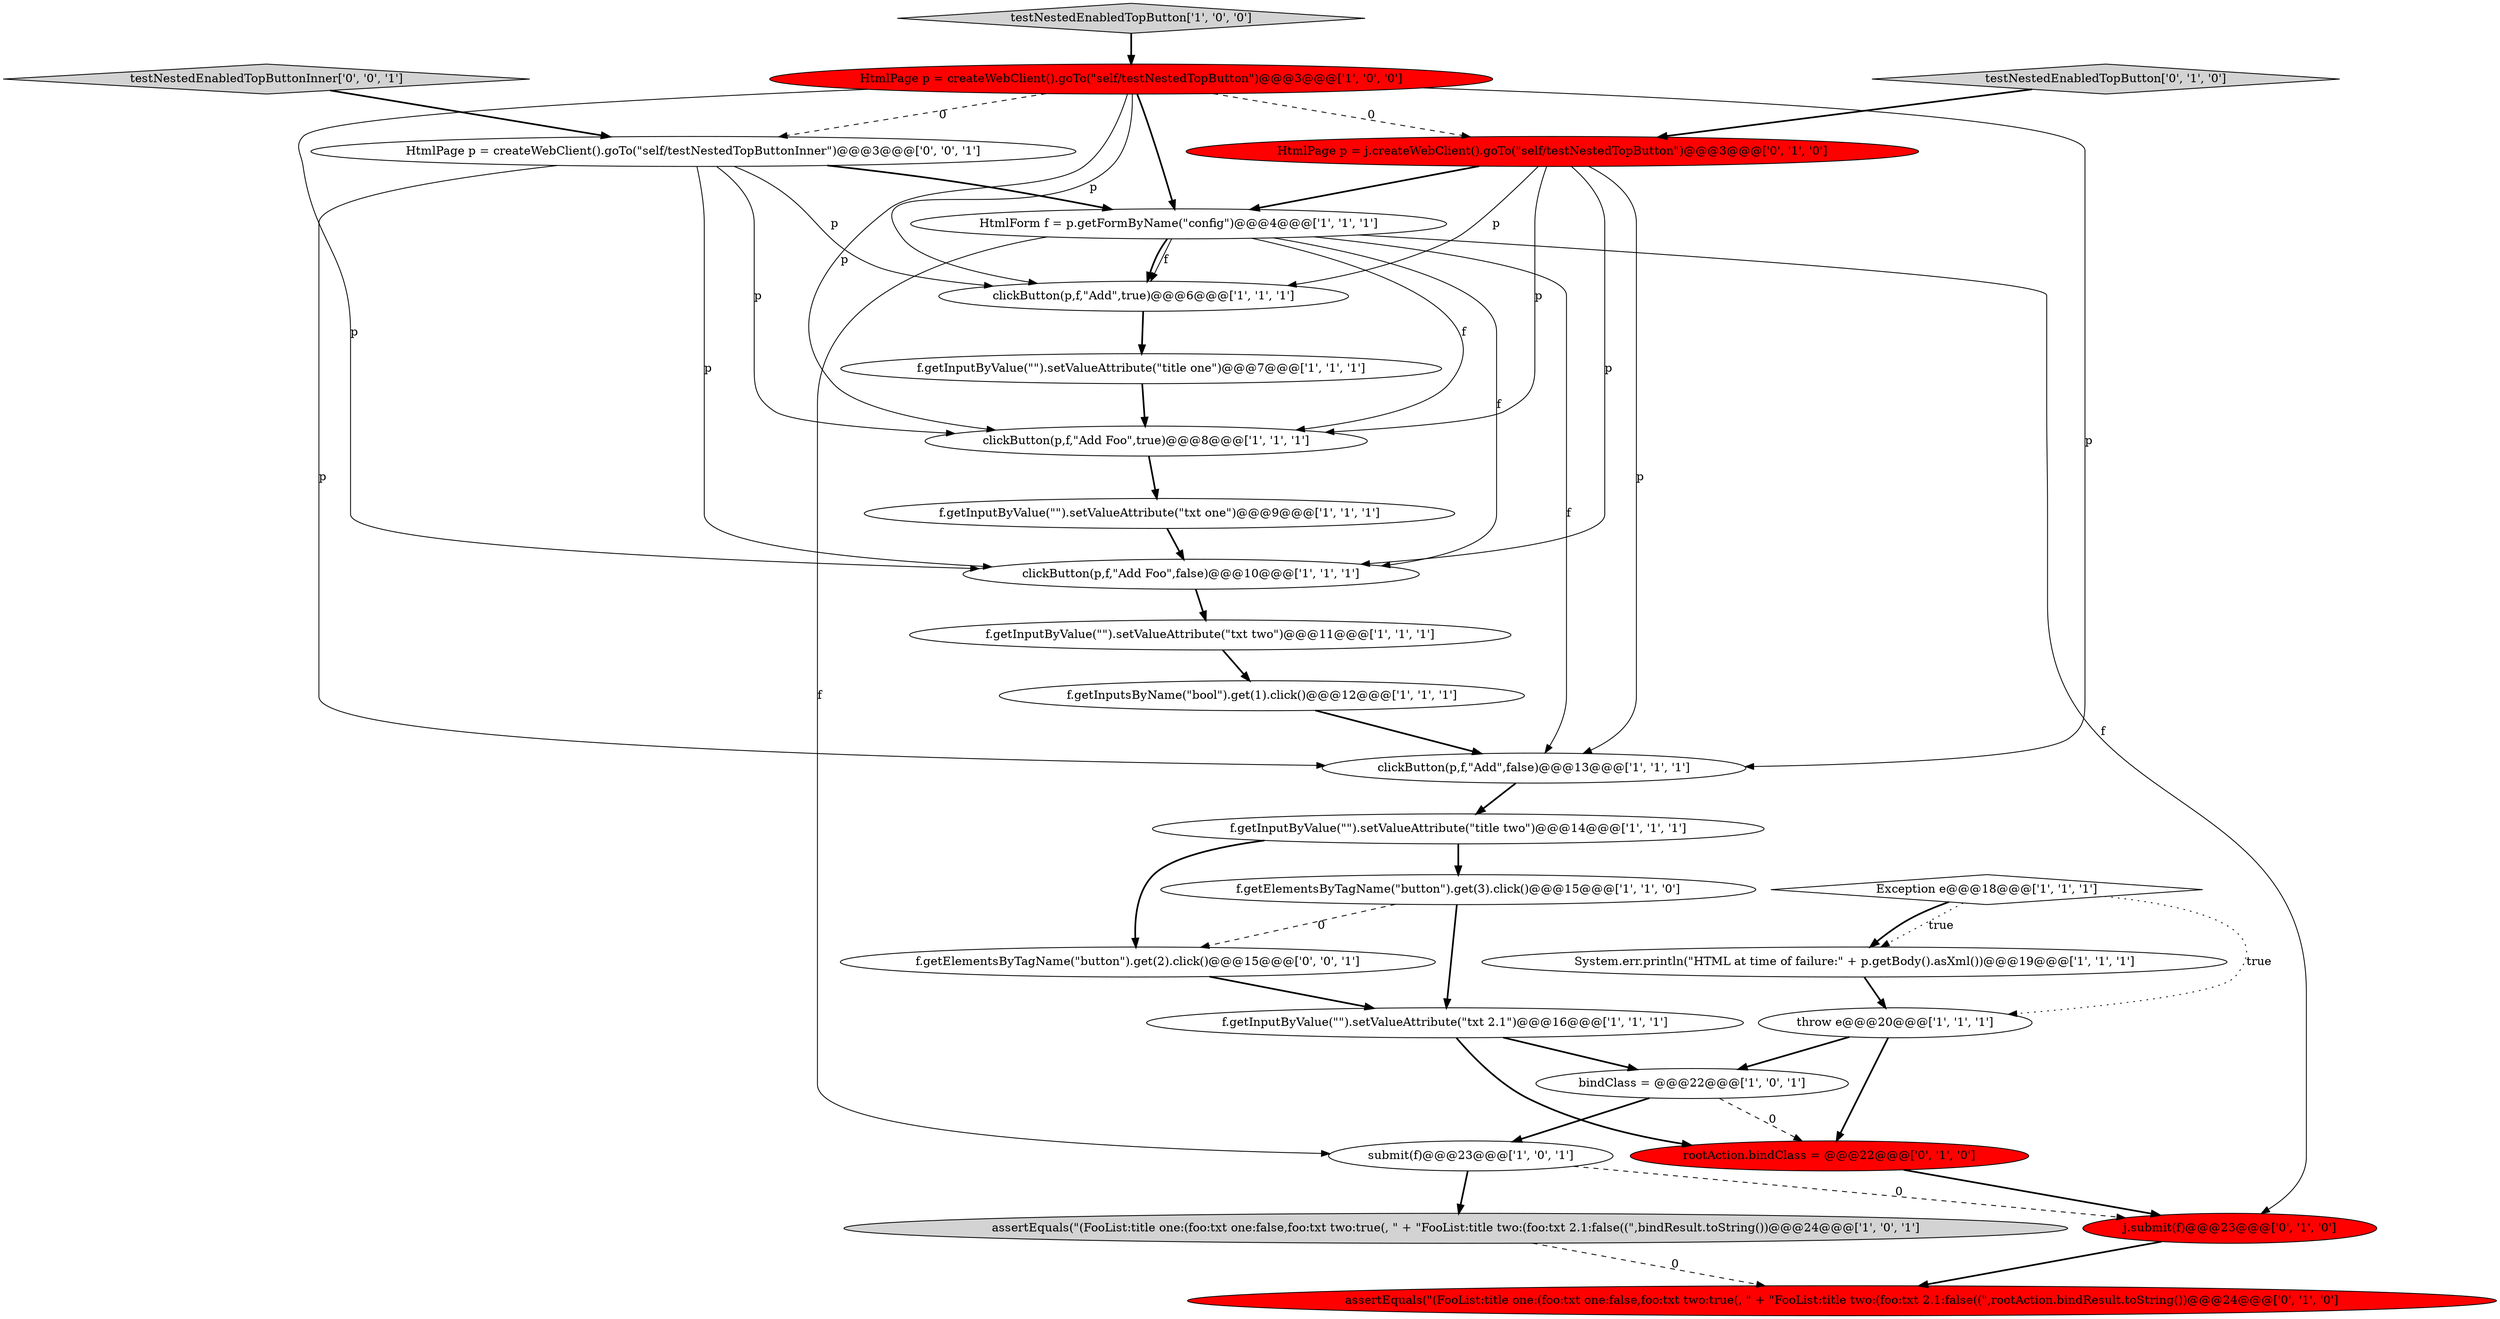 digraph {
25 [style = filled, label = "f.getElementsByTagName(\"button\").get(2).click()@@@15@@@['0', '0', '1']", fillcolor = white, shape = ellipse image = "AAA0AAABBB3BBB"];
21 [style = filled, label = "j.submit(f)@@@23@@@['0', '1', '0']", fillcolor = red, shape = ellipse image = "AAA1AAABBB2BBB"];
14 [style = filled, label = "clickButton(p,f,\"Add Foo\",false)@@@10@@@['1', '1', '1']", fillcolor = white, shape = ellipse image = "AAA0AAABBB1BBB"];
0 [style = filled, label = "System.err.println(\"HTML at time of failure:\" + p.getBody().asXml())@@@19@@@['1', '1', '1']", fillcolor = white, shape = ellipse image = "AAA0AAABBB1BBB"];
7 [style = filled, label = "f.getInputByValue(\"\").setValueAttribute(\"txt one\")@@@9@@@['1', '1', '1']", fillcolor = white, shape = ellipse image = "AAA0AAABBB1BBB"];
19 [style = filled, label = "submit(f)@@@23@@@['1', '0', '1']", fillcolor = white, shape = ellipse image = "AAA0AAABBB1BBB"];
20 [style = filled, label = "rootAction.bindClass = @@@22@@@['0', '1', '0']", fillcolor = red, shape = ellipse image = "AAA1AAABBB2BBB"];
10 [style = filled, label = "throw e@@@20@@@['1', '1', '1']", fillcolor = white, shape = ellipse image = "AAA0AAABBB1BBB"];
11 [style = filled, label = "bindClass = @@@22@@@['1', '0', '1']", fillcolor = white, shape = ellipse image = "AAA0AAABBB1BBB"];
13 [style = filled, label = "Exception e@@@18@@@['1', '1', '1']", fillcolor = white, shape = diamond image = "AAA0AAABBB1BBB"];
8 [style = filled, label = "assertEquals(\"(FooList:title one:(foo:txt one:false,foo:txt two:true(, \" + \"FooList:title two:(foo:txt 2.1:false((\",bindResult.toString())@@@24@@@['1', '0', '1']", fillcolor = lightgray, shape = ellipse image = "AAA0AAABBB1BBB"];
12 [style = filled, label = "f.getInputByValue(\"\").setValueAttribute(\"txt 2.1\")@@@16@@@['1', '1', '1']", fillcolor = white, shape = ellipse image = "AAA0AAABBB1BBB"];
27 [style = filled, label = "HtmlPage p = createWebClient().goTo(\"self/testNestedTopButtonInner\")@@@3@@@['0', '0', '1']", fillcolor = white, shape = ellipse image = "AAA0AAABBB3BBB"];
1 [style = filled, label = "f.getInputsByName(\"bool\").get(1).click()@@@12@@@['1', '1', '1']", fillcolor = white, shape = ellipse image = "AAA0AAABBB1BBB"];
16 [style = filled, label = "f.getElementsByTagName(\"button\").get(3).click()@@@15@@@['1', '1', '0']", fillcolor = white, shape = ellipse image = "AAA0AAABBB1BBB"];
2 [style = filled, label = "f.getInputByValue(\"\").setValueAttribute(\"title two\")@@@14@@@['1', '1', '1']", fillcolor = white, shape = ellipse image = "AAA0AAABBB1BBB"];
4 [style = filled, label = "clickButton(p,f,\"Add\",true)@@@6@@@['1', '1', '1']", fillcolor = white, shape = ellipse image = "AAA0AAABBB1BBB"];
26 [style = filled, label = "testNestedEnabledTopButtonInner['0', '0', '1']", fillcolor = lightgray, shape = diamond image = "AAA0AAABBB3BBB"];
24 [style = filled, label = "assertEquals(\"(FooList:title one:(foo:txt one:false,foo:txt two:true(, \" + \"FooList:title two:(foo:txt 2.1:false((\",rootAction.bindResult.toString())@@@24@@@['0', '1', '0']", fillcolor = red, shape = ellipse image = "AAA1AAABBB2BBB"];
18 [style = filled, label = "testNestedEnabledTopButton['1', '0', '0']", fillcolor = lightgray, shape = diamond image = "AAA0AAABBB1BBB"];
22 [style = filled, label = "HtmlPage p = j.createWebClient().goTo(\"self/testNestedTopButton\")@@@3@@@['0', '1', '0']", fillcolor = red, shape = ellipse image = "AAA1AAABBB2BBB"];
3 [style = filled, label = "HtmlPage p = createWebClient().goTo(\"self/testNestedTopButton\")@@@3@@@['1', '0', '0']", fillcolor = red, shape = ellipse image = "AAA1AAABBB1BBB"];
5 [style = filled, label = "f.getInputByValue(\"\").setValueAttribute(\"title one\")@@@7@@@['1', '1', '1']", fillcolor = white, shape = ellipse image = "AAA0AAABBB1BBB"];
15 [style = filled, label = "clickButton(p,f,\"Add\",false)@@@13@@@['1', '1', '1']", fillcolor = white, shape = ellipse image = "AAA0AAABBB1BBB"];
6 [style = filled, label = "clickButton(p,f,\"Add Foo\",true)@@@8@@@['1', '1', '1']", fillcolor = white, shape = ellipse image = "AAA0AAABBB1BBB"];
23 [style = filled, label = "testNestedEnabledTopButton['0', '1', '0']", fillcolor = lightgray, shape = diamond image = "AAA0AAABBB2BBB"];
17 [style = filled, label = "f.getInputByValue(\"\").setValueAttribute(\"txt two\")@@@11@@@['1', '1', '1']", fillcolor = white, shape = ellipse image = "AAA0AAABBB1BBB"];
9 [style = filled, label = "HtmlForm f = p.getFormByName(\"config\")@@@4@@@['1', '1', '1']", fillcolor = white, shape = ellipse image = "AAA0AAABBB1BBB"];
3->4 [style = solid, label="p"];
18->3 [style = bold, label=""];
15->2 [style = bold, label=""];
10->20 [style = bold, label=""];
9->6 [style = solid, label="f"];
11->20 [style = dashed, label="0"];
17->1 [style = bold, label=""];
16->25 [style = dashed, label="0"];
1->15 [style = bold, label=""];
9->4 [style = bold, label=""];
3->27 [style = dashed, label="0"];
22->9 [style = bold, label=""];
27->9 [style = bold, label=""];
12->11 [style = bold, label=""];
27->6 [style = solid, label="p"];
12->20 [style = bold, label=""];
14->17 [style = bold, label=""];
21->24 [style = bold, label=""];
3->22 [style = dashed, label="0"];
9->14 [style = solid, label="f"];
8->24 [style = dashed, label="0"];
11->19 [style = bold, label=""];
3->15 [style = solid, label="p"];
13->10 [style = dotted, label="true"];
19->8 [style = bold, label=""];
27->14 [style = solid, label="p"];
7->14 [style = bold, label=""];
20->21 [style = bold, label=""];
3->9 [style = bold, label=""];
26->27 [style = bold, label=""];
0->10 [style = bold, label=""];
22->14 [style = solid, label="p"];
23->22 [style = bold, label=""];
19->21 [style = dashed, label="0"];
5->6 [style = bold, label=""];
25->12 [style = bold, label=""];
13->0 [style = dotted, label="true"];
9->15 [style = solid, label="f"];
3->6 [style = solid, label="p"];
3->14 [style = solid, label="p"];
9->4 [style = solid, label="f"];
27->4 [style = solid, label="p"];
9->19 [style = solid, label="f"];
6->7 [style = bold, label=""];
22->4 [style = solid, label="p"];
2->25 [style = bold, label=""];
4->5 [style = bold, label=""];
16->12 [style = bold, label=""];
22->6 [style = solid, label="p"];
9->21 [style = solid, label="f"];
27->15 [style = solid, label="p"];
22->15 [style = solid, label="p"];
13->0 [style = bold, label=""];
10->11 [style = bold, label=""];
2->16 [style = bold, label=""];
}
